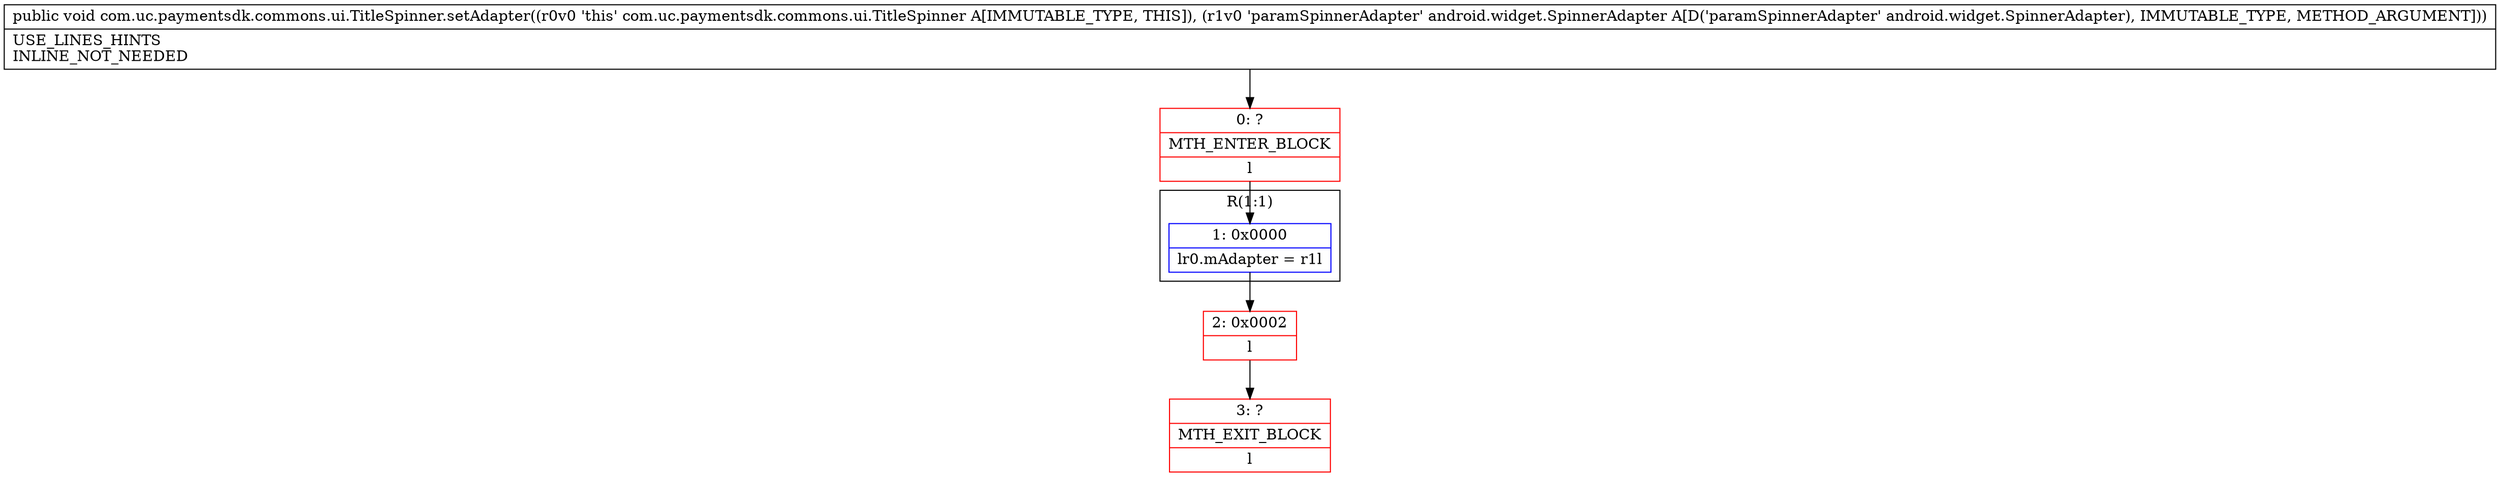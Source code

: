 digraph "CFG forcom.uc.paymentsdk.commons.ui.TitleSpinner.setAdapter(Landroid\/widget\/SpinnerAdapter;)V" {
subgraph cluster_Region_467518212 {
label = "R(1:1)";
node [shape=record,color=blue];
Node_1 [shape=record,label="{1\:\ 0x0000|lr0.mAdapter = r1l}"];
}
Node_0 [shape=record,color=red,label="{0\:\ ?|MTH_ENTER_BLOCK\l|l}"];
Node_2 [shape=record,color=red,label="{2\:\ 0x0002|l}"];
Node_3 [shape=record,color=red,label="{3\:\ ?|MTH_EXIT_BLOCK\l|l}"];
MethodNode[shape=record,label="{public void com.uc.paymentsdk.commons.ui.TitleSpinner.setAdapter((r0v0 'this' com.uc.paymentsdk.commons.ui.TitleSpinner A[IMMUTABLE_TYPE, THIS]), (r1v0 'paramSpinnerAdapter' android.widget.SpinnerAdapter A[D('paramSpinnerAdapter' android.widget.SpinnerAdapter), IMMUTABLE_TYPE, METHOD_ARGUMENT]))  | USE_LINES_HINTS\lINLINE_NOT_NEEDED\l}"];
MethodNode -> Node_0;
Node_1 -> Node_2;
Node_0 -> Node_1;
Node_2 -> Node_3;
}

